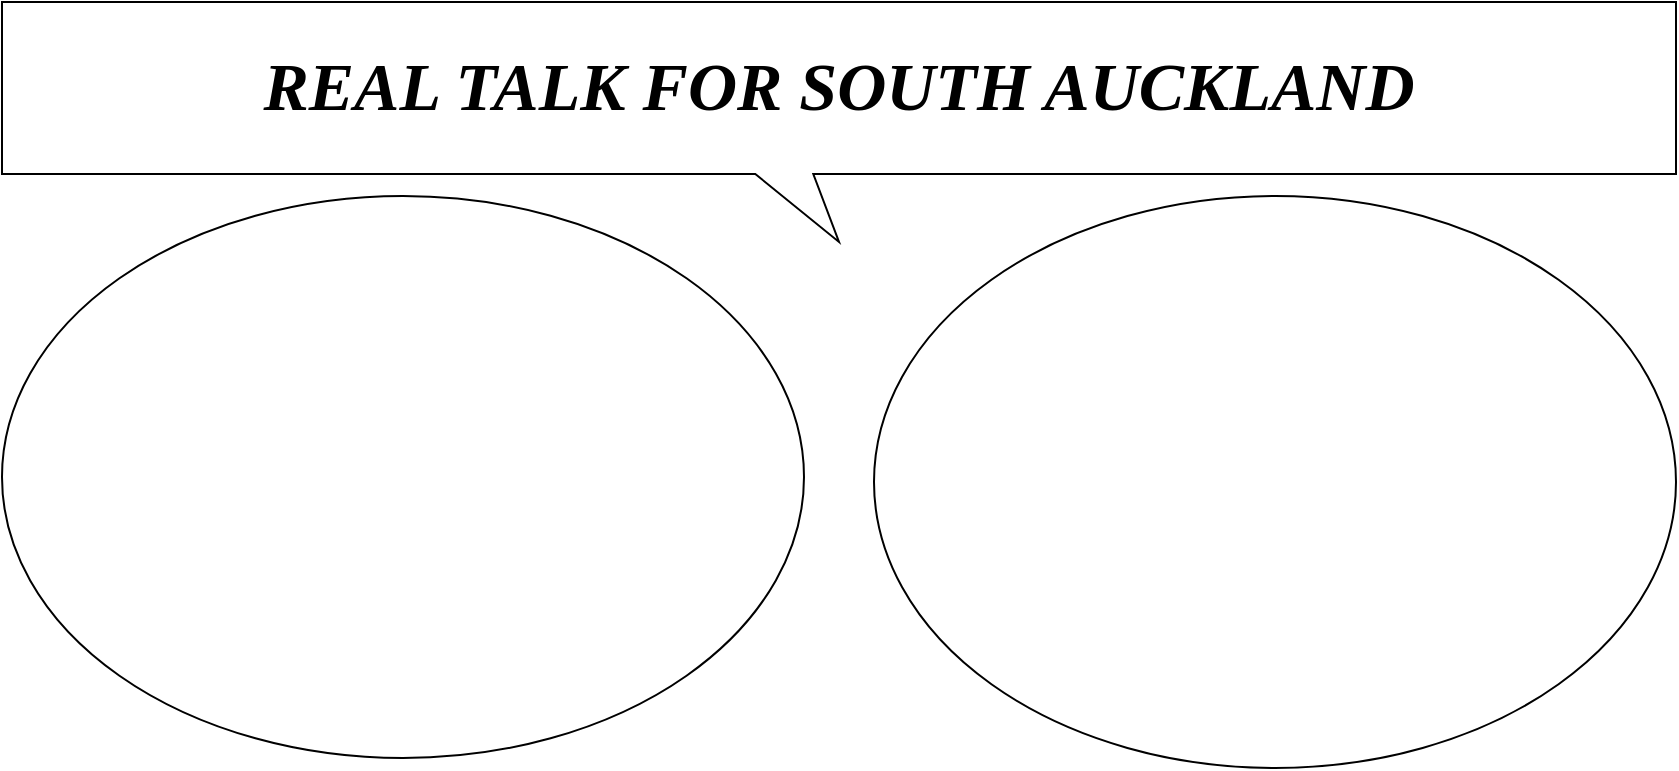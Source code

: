 <mxfile version="27.1.1">
  <diagram name="Page-1" id="mlR0g0Hz-1zgvReeXt2-">
    <mxGraphModel grid="0" page="1" gridSize="10" guides="1" tooltips="1" connect="1" arrows="1" fold="1" pageScale="1" pageWidth="850" pageHeight="1100" math="0" shadow="0">
      <root>
        <mxCell id="0" />
        <mxCell id="1" parent="0" />
        <mxCell id="c-5bs4Yxj_1SEvocVYtk-2" value="&lt;h1&gt;&lt;i&gt;&lt;font style=&quot;font-size: 34px;&quot; face=&quot;walbaum Display&quot;&gt;REAL TALK FOR SOUTH AUCKLAND&lt;/font&gt;&lt;/i&gt;&lt;/h1&gt;" style="shape=callout;whiteSpace=wrap;html=1;perimeter=calloutPerimeter;size=34;position=0.45;base=29;" vertex="1" parent="1">
          <mxGeometry x="5" y="5" width="837" height="120" as="geometry" />
        </mxCell>
        <mxCell id="gvaRYK3WcbsX880E4bqF-1" value="" style="ellipse;whiteSpace=wrap;html=1;" vertex="1" parent="1">
          <mxGeometry x="5" y="102" width="401" height="281" as="geometry" />
        </mxCell>
        <mxCell id="gvaRYK3WcbsX880E4bqF-2" value="" style="ellipse;whiteSpace=wrap;html=1;" vertex="1" parent="1">
          <mxGeometry x="441" y="102" width="401" height="286" as="geometry" />
        </mxCell>
      </root>
    </mxGraphModel>
  </diagram>
</mxfile>
